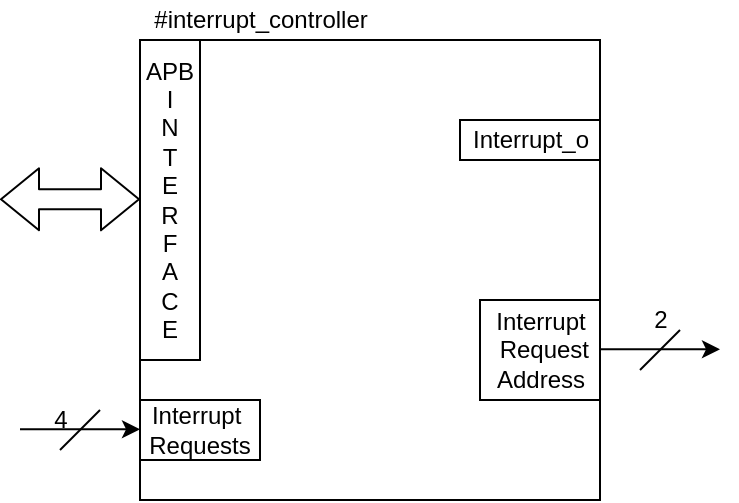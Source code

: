 <mxfile version="13.5.1" type="device"><diagram id="2b4ytfJXS0iwyGPjp-AG" name="Page-1"><mxGraphModel dx="749" dy="556" grid="1" gridSize="10" guides="1" tooltips="1" connect="1" arrows="1" fold="1" page="1" pageScale="1" pageWidth="850" pageHeight="1100" math="0" shadow="0"><root><mxCell id="0"/><mxCell id="1" parent="0"/><mxCell id="dmWUtmDhI-B69tkYTl9C-1" value="" style="whiteSpace=wrap;html=1;aspect=fixed;" vertex="1" parent="1"><mxGeometry x="340" y="250" width="230" height="230" as="geometry"/></mxCell><mxCell id="dmWUtmDhI-B69tkYTl9C-2" value="Interrupt&amp;nbsp;&lt;br&gt;Requests" style="text;html=1;fillColor=none;align=center;verticalAlign=middle;whiteSpace=wrap;rounded=0;strokeColor=#000000;" vertex="1" parent="1"><mxGeometry x="340" y="430" width="60" height="30" as="geometry"/></mxCell><mxCell id="dmWUtmDhI-B69tkYTl9C-3" value="APB&lt;br&gt;I&lt;br&gt;N&lt;br&gt;T&lt;br&gt;E&lt;br&gt;R&lt;br&gt;F&lt;br&gt;A&lt;br&gt;C&lt;br&gt;E" style="text;html=1;fillColor=none;align=center;verticalAlign=middle;whiteSpace=wrap;rounded=0;strokeColor=#000000;" vertex="1" parent="1"><mxGeometry x="340" y="250" width="30" height="160" as="geometry"/></mxCell><mxCell id="dmWUtmDhI-B69tkYTl9C-5" value="" style="shape=flexArrow;endArrow=classic;startArrow=classic;html=1;" edge="1" parent="1"><mxGeometry width="50" height="50" relative="1" as="geometry"><mxPoint x="270" y="329.66" as="sourcePoint"/><mxPoint x="340" y="329.66" as="targetPoint"/></mxGeometry></mxCell><mxCell id="dmWUtmDhI-B69tkYTl9C-6" value="" style="endArrow=classic;html=1;" edge="1" parent="1"><mxGeometry width="50" height="50" relative="1" as="geometry"><mxPoint x="280" y="444.66" as="sourcePoint"/><mxPoint x="340" y="444.66" as="targetPoint"/></mxGeometry></mxCell><mxCell id="dmWUtmDhI-B69tkYTl9C-7" value="" style="endArrow=none;html=1;" edge="1" parent="1"><mxGeometry width="50" height="50" relative="1" as="geometry"><mxPoint x="300" y="455" as="sourcePoint"/><mxPoint x="320" y="435" as="targetPoint"/></mxGeometry></mxCell><mxCell id="dmWUtmDhI-B69tkYTl9C-8" value="4" style="text;html=1;align=center;verticalAlign=middle;resizable=0;points=[];autosize=1;" vertex="1" parent="1"><mxGeometry x="290" y="430" width="20" height="20" as="geometry"/></mxCell><mxCell id="dmWUtmDhI-B69tkYTl9C-9" value="Interrupt_o" style="text;html=1;align=center;verticalAlign=middle;resizable=0;points=[];autosize=1;strokeColor=#000000;" vertex="1" parent="1"><mxGeometry x="500" y="290" width="70" height="20" as="geometry"/></mxCell><mxCell id="dmWUtmDhI-B69tkYTl9C-10" value="Interrupt&lt;br&gt;&amp;nbsp;Request&lt;br&gt;Address" style="text;html=1;align=center;verticalAlign=middle;resizable=0;points=[];autosize=1;strokeColor=#000000;" vertex="1" parent="1"><mxGeometry x="510" y="380" width="60" height="50" as="geometry"/></mxCell><mxCell id="dmWUtmDhI-B69tkYTl9C-11" value="" style="endArrow=classic;html=1;" edge="1" parent="1"><mxGeometry width="50" height="50" relative="1" as="geometry"><mxPoint x="570" y="404.66" as="sourcePoint"/><mxPoint x="630" y="404.66" as="targetPoint"/></mxGeometry></mxCell><mxCell id="dmWUtmDhI-B69tkYTl9C-12" value="" style="endArrow=none;html=1;" edge="1" parent="1"><mxGeometry width="50" height="50" relative="1" as="geometry"><mxPoint x="590" y="415" as="sourcePoint"/><mxPoint x="610" y="395" as="targetPoint"/></mxGeometry></mxCell><mxCell id="dmWUtmDhI-B69tkYTl9C-13" value="2" style="text;html=1;align=center;verticalAlign=middle;resizable=0;points=[];autosize=1;" vertex="1" parent="1"><mxGeometry x="590" y="380" width="20" height="20" as="geometry"/></mxCell><mxCell id="dmWUtmDhI-B69tkYTl9C-14" value="#interrupt_controller" style="text;html=1;align=center;verticalAlign=middle;resizable=0;points=[];autosize=1;" vertex="1" parent="1"><mxGeometry x="340" y="230" width="120" height="20" as="geometry"/></mxCell></root></mxGraphModel></diagram></mxfile>